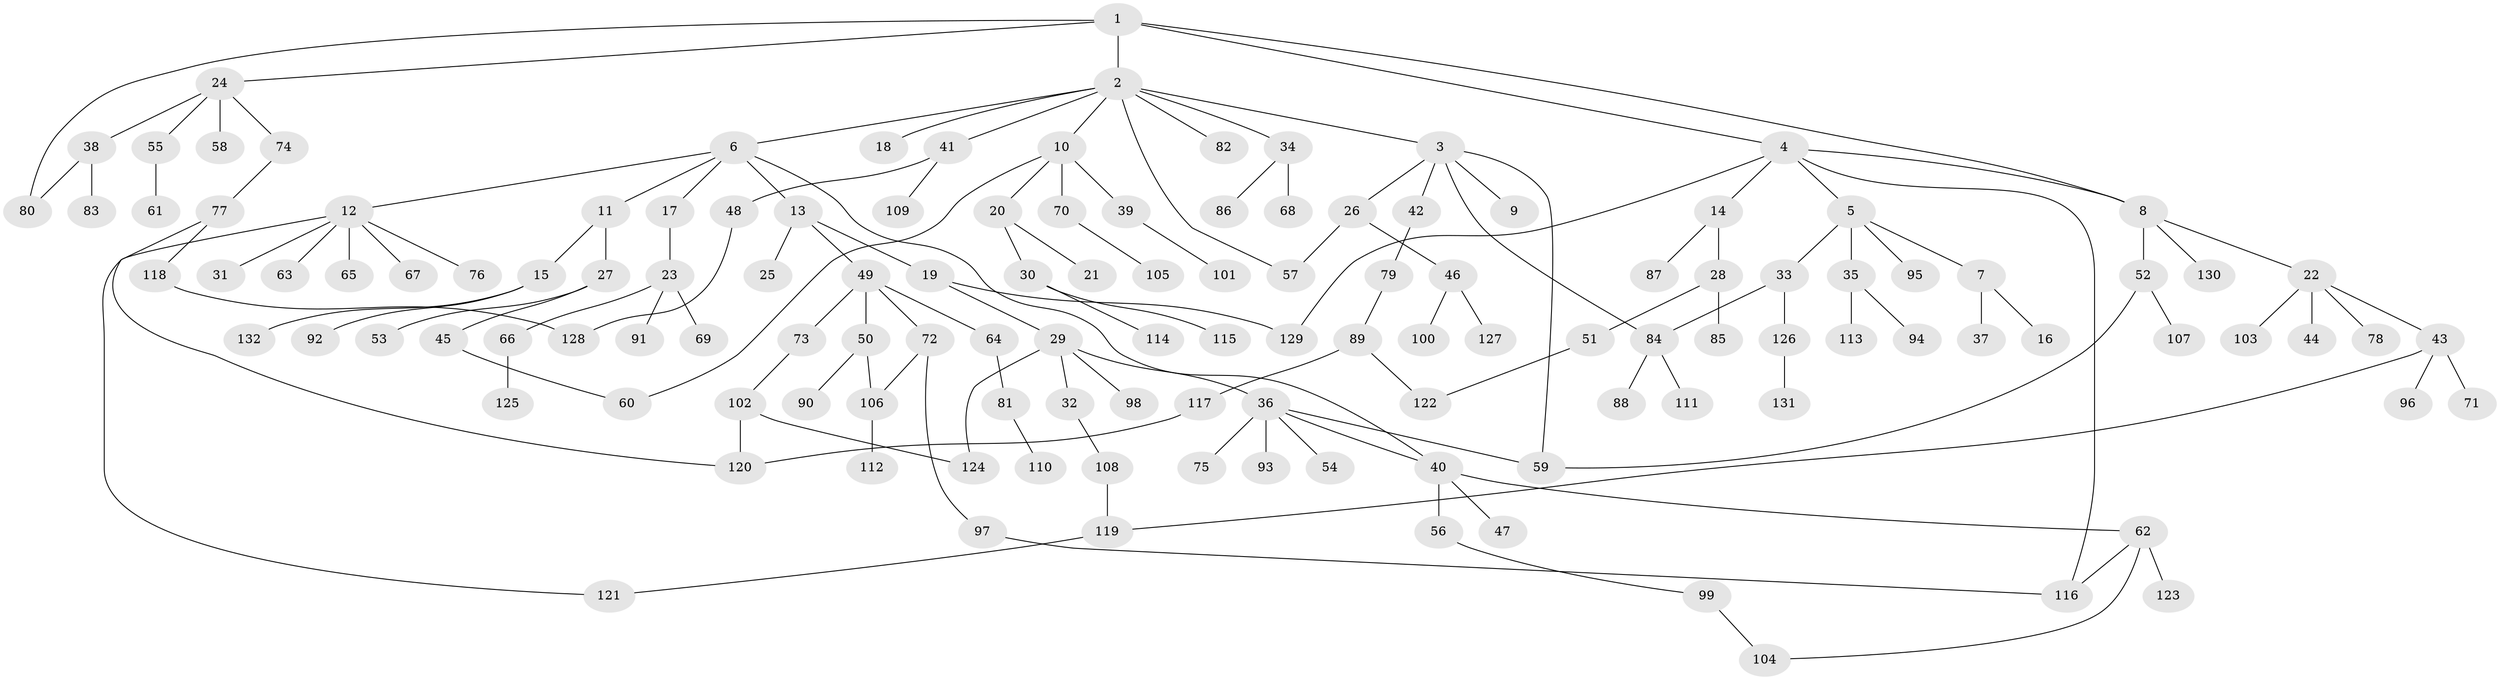 // coarse degree distribution, {7: 0.022222222222222223, 13: 0.011111111111111112, 6: 0.05555555555555555, 2: 0.23333333333333334, 4: 0.06666666666666667, 1: 0.43333333333333335, 5: 0.03333333333333333, 3: 0.14444444444444443}
// Generated by graph-tools (version 1.1) at 2025/41/03/06/25 10:41:26]
// undirected, 132 vertices, 151 edges
graph export_dot {
graph [start="1"]
  node [color=gray90,style=filled];
  1;
  2;
  3;
  4;
  5;
  6;
  7;
  8;
  9;
  10;
  11;
  12;
  13;
  14;
  15;
  16;
  17;
  18;
  19;
  20;
  21;
  22;
  23;
  24;
  25;
  26;
  27;
  28;
  29;
  30;
  31;
  32;
  33;
  34;
  35;
  36;
  37;
  38;
  39;
  40;
  41;
  42;
  43;
  44;
  45;
  46;
  47;
  48;
  49;
  50;
  51;
  52;
  53;
  54;
  55;
  56;
  57;
  58;
  59;
  60;
  61;
  62;
  63;
  64;
  65;
  66;
  67;
  68;
  69;
  70;
  71;
  72;
  73;
  74;
  75;
  76;
  77;
  78;
  79;
  80;
  81;
  82;
  83;
  84;
  85;
  86;
  87;
  88;
  89;
  90;
  91;
  92;
  93;
  94;
  95;
  96;
  97;
  98;
  99;
  100;
  101;
  102;
  103;
  104;
  105;
  106;
  107;
  108;
  109;
  110;
  111;
  112;
  113;
  114;
  115;
  116;
  117;
  118;
  119;
  120;
  121;
  122;
  123;
  124;
  125;
  126;
  127;
  128;
  129;
  130;
  131;
  132;
  1 -- 2;
  1 -- 4;
  1 -- 24;
  1 -- 8;
  1 -- 80;
  2 -- 3;
  2 -- 6;
  2 -- 10;
  2 -- 18;
  2 -- 34;
  2 -- 41;
  2 -- 57;
  2 -- 82;
  3 -- 9;
  3 -- 26;
  3 -- 42;
  3 -- 59;
  3 -- 84;
  4 -- 5;
  4 -- 8;
  4 -- 14;
  4 -- 129;
  4 -- 116;
  5 -- 7;
  5 -- 33;
  5 -- 35;
  5 -- 95;
  6 -- 11;
  6 -- 12;
  6 -- 13;
  6 -- 17;
  6 -- 40;
  7 -- 16;
  7 -- 37;
  8 -- 22;
  8 -- 52;
  8 -- 130;
  10 -- 20;
  10 -- 39;
  10 -- 70;
  10 -- 60;
  11 -- 15;
  11 -- 27;
  12 -- 31;
  12 -- 63;
  12 -- 65;
  12 -- 67;
  12 -- 76;
  12 -- 121;
  13 -- 19;
  13 -- 25;
  13 -- 49;
  14 -- 28;
  14 -- 87;
  15 -- 92;
  15 -- 132;
  17 -- 23;
  19 -- 29;
  19 -- 129;
  20 -- 21;
  20 -- 30;
  22 -- 43;
  22 -- 44;
  22 -- 78;
  22 -- 103;
  23 -- 66;
  23 -- 69;
  23 -- 91;
  24 -- 38;
  24 -- 55;
  24 -- 58;
  24 -- 74;
  26 -- 46;
  26 -- 57;
  27 -- 45;
  27 -- 53;
  28 -- 51;
  28 -- 85;
  29 -- 32;
  29 -- 36;
  29 -- 98;
  29 -- 124;
  30 -- 114;
  30 -- 115;
  32 -- 108;
  33 -- 84;
  33 -- 126;
  34 -- 68;
  34 -- 86;
  35 -- 94;
  35 -- 113;
  36 -- 54;
  36 -- 75;
  36 -- 93;
  36 -- 40;
  36 -- 59;
  38 -- 80;
  38 -- 83;
  39 -- 101;
  40 -- 47;
  40 -- 56;
  40 -- 62;
  41 -- 48;
  41 -- 109;
  42 -- 79;
  43 -- 71;
  43 -- 96;
  43 -- 119;
  45 -- 60;
  46 -- 100;
  46 -- 127;
  48 -- 128;
  49 -- 50;
  49 -- 64;
  49 -- 72;
  49 -- 73;
  50 -- 90;
  50 -- 106;
  51 -- 122;
  52 -- 107;
  52 -- 59;
  55 -- 61;
  56 -- 99;
  62 -- 123;
  62 -- 104;
  62 -- 116;
  64 -- 81;
  66 -- 125;
  70 -- 105;
  72 -- 97;
  72 -- 106;
  73 -- 102;
  74 -- 77;
  77 -- 118;
  77 -- 120;
  79 -- 89;
  81 -- 110;
  84 -- 88;
  84 -- 111;
  89 -- 117;
  89 -- 122;
  97 -- 116;
  99 -- 104;
  102 -- 124;
  102 -- 120;
  106 -- 112;
  108 -- 119;
  117 -- 120;
  118 -- 128;
  119 -- 121;
  126 -- 131;
}
